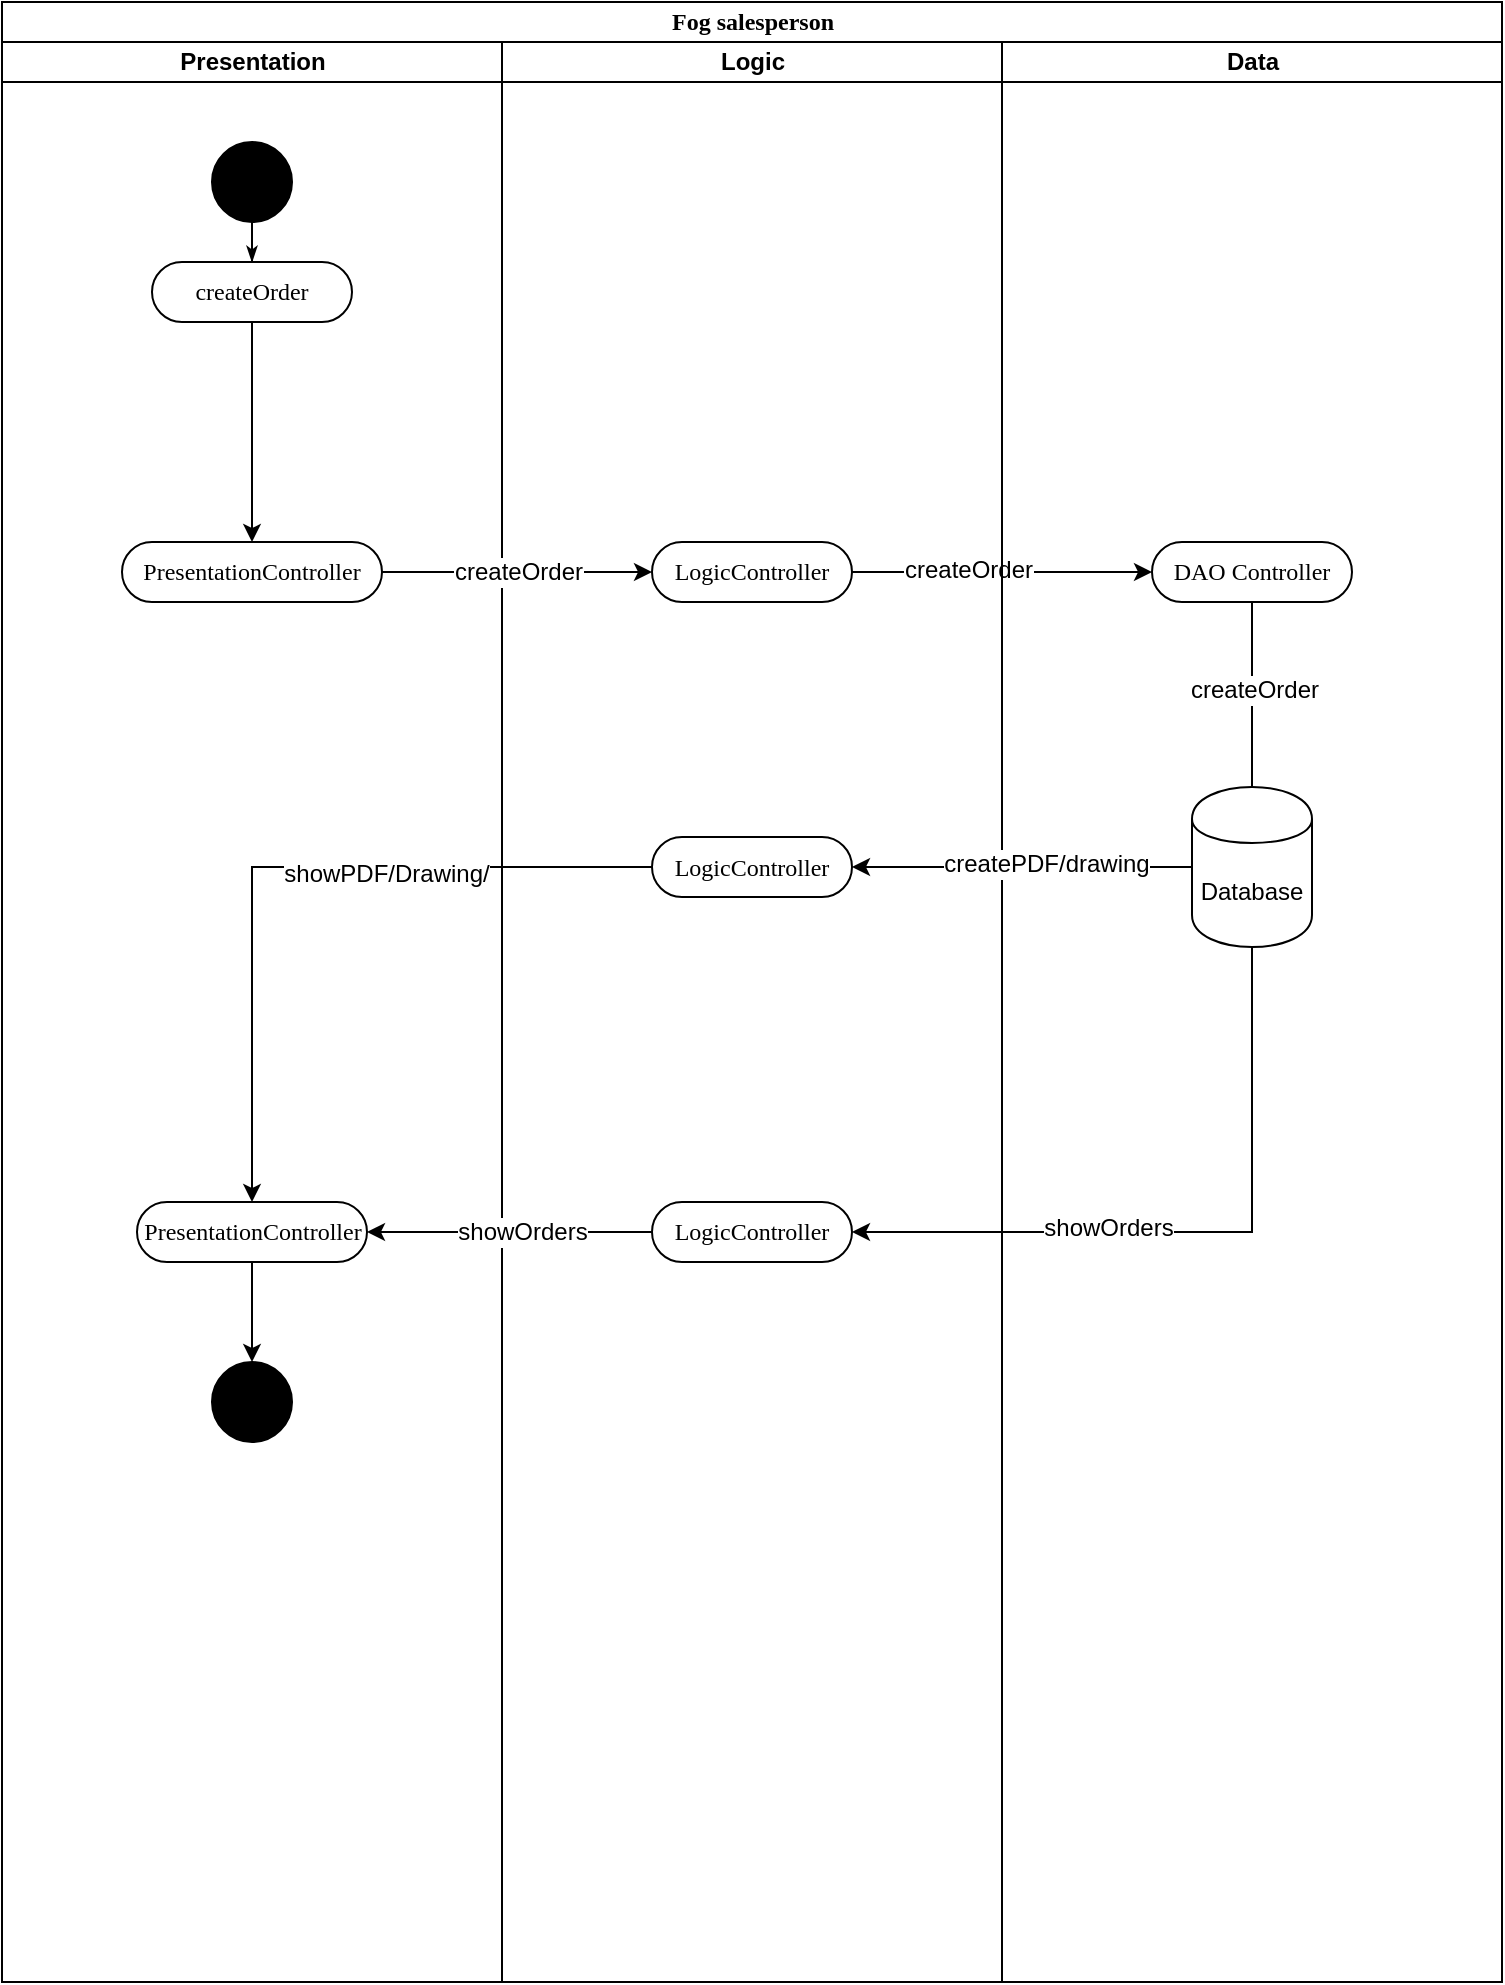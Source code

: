 <mxfile version="10.6.7" type="device"><diagram name="Page-1" id="0783ab3e-0a74-02c8-0abd-f7b4e66b4bec"><mxGraphModel dx="1074" dy="829" grid="1" gridSize="10" guides="1" tooltips="1" connect="1" arrows="1" fold="1" page="1" pageScale="1" pageWidth="850" pageHeight="1100" background="#ffffff" math="0" shadow="0"><root><mxCell id="0"/><mxCell id="1" parent="0"/><mxCell id="1c1d494c118603dd-1" value="Fog salesperson" style="swimlane;html=1;childLayout=stackLayout;startSize=20;rounded=0;shadow=0;comic=0;labelBackgroundColor=none;strokeColor=#000000;strokeWidth=1;fillColor=#ffffff;fontFamily=Verdana;fontSize=12;fontColor=#000000;align=center;" parent="1" vertex="1"><mxGeometry x="40" y="20" width="750" height="990" as="geometry"/></mxCell><mxCell id="1c1d494c118603dd-2" value="Presentation" style="swimlane;html=1;startSize=20;" parent="1c1d494c118603dd-1" vertex="1"><mxGeometry y="20" width="250" height="970" as="geometry"/></mxCell><mxCell id="60571a20871a0731-4" value="" style="ellipse;whiteSpace=wrap;html=1;rounded=0;shadow=0;comic=0;labelBackgroundColor=none;strokeColor=#000000;strokeWidth=1;fillColor=#000000;fontFamily=Verdana;fontSize=12;fontColor=#000000;align=center;" parent="1c1d494c118603dd-2" vertex="1"><mxGeometry x="105" y="50" width="40" height="40" as="geometry"/></mxCell><mxCell id="60571a20871a0731-8" value="createOrder" style="rounded=1;whiteSpace=wrap;html=1;shadow=0;comic=0;labelBackgroundColor=none;strokeColor=#000000;strokeWidth=1;fillColor=#ffffff;fontFamily=Verdana;fontSize=12;fontColor=#000000;align=center;arcSize=50;" parent="1c1d494c118603dd-2" vertex="1"><mxGeometry x="75" y="110" width="100" height="30" as="geometry"/></mxCell><mxCell id="1c1d494c118603dd-27" style="edgeStyle=orthogonalEdgeStyle;rounded=0;html=1;labelBackgroundColor=none;startArrow=none;startFill=0;startSize=5;endArrow=classicThin;endFill=1;endSize=5;jettySize=auto;orthogonalLoop=1;strokeColor=#000000;strokeWidth=1;fontFamily=Verdana;fontSize=12;fontColor=#000000;" parent="1c1d494c118603dd-2" source="60571a20871a0731-4" target="60571a20871a0731-8" edge="1"><mxGeometry relative="1" as="geometry"/></mxCell><mxCell id="1c1d494c118603dd-7" value="PresentationController" style="rounded=1;whiteSpace=wrap;html=1;shadow=0;comic=0;labelBackgroundColor=none;strokeColor=#000000;strokeWidth=1;fillColor=#ffffff;fontFamily=Verdana;fontSize=12;fontColor=#000000;align=center;arcSize=50;" parent="1c1d494c118603dd-2" vertex="1"><mxGeometry x="60" y="250" width="130" height="30" as="geometry"/></mxCell><mxCell id="gzFDbet1V7qeqnqTYmQO-20" value="" style="edgeStyle=orthogonalEdgeStyle;rounded=0;orthogonalLoop=1;jettySize=auto;html=1;" edge="1" parent="1c1d494c118603dd-2" source="60571a20871a0731-8" target="1c1d494c118603dd-7"><mxGeometry relative="1" as="geometry"><mxPoint x="125" y="192" as="targetPoint"/></mxGeometry></mxCell><mxCell id="gzFDbet1V7qeqnqTYmQO-44" value="PresentationController" style="rounded=1;whiteSpace=wrap;html=1;shadow=0;comic=0;labelBackgroundColor=none;strokeColor=#000000;strokeWidth=1;fillColor=#ffffff;fontFamily=Verdana;fontSize=12;fontColor=#000000;align=center;arcSize=50;" vertex="1" parent="1c1d494c118603dd-2"><mxGeometry x="67.5" y="580" width="115" height="30" as="geometry"/></mxCell><mxCell id="1c1d494c118603dd-3" value="Logic" style="swimlane;html=1;startSize=20;" parent="1c1d494c118603dd-1" vertex="1"><mxGeometry x="250" y="20" width="250" height="970" as="geometry"/></mxCell><mxCell id="gzFDbet1V7qeqnqTYmQO-23" value="LogicController" style="rounded=1;whiteSpace=wrap;html=1;shadow=0;comic=0;labelBackgroundColor=none;strokeColor=#000000;strokeWidth=1;fillColor=#ffffff;fontFamily=Verdana;fontSize=12;fontColor=#000000;align=center;arcSize=50;" vertex="1" parent="1c1d494c118603dd-3"><mxGeometry x="75" y="250" width="100" height="30" as="geometry"/></mxCell><mxCell id="gzFDbet1V7qeqnqTYmQO-42" value="LogicController" style="rounded=1;whiteSpace=wrap;html=1;shadow=0;comic=0;labelBackgroundColor=none;strokeColor=#000000;strokeWidth=1;fillColor=#ffffff;fontFamily=Verdana;fontSize=12;fontColor=#000000;align=center;arcSize=50;" vertex="1" parent="1c1d494c118603dd-3"><mxGeometry x="75" y="580" width="100" height="30" as="geometry"/></mxCell><mxCell id="gzFDbet1V7qeqnqTYmQO-34" value="LogicController" style="rounded=1;whiteSpace=wrap;html=1;shadow=0;comic=0;labelBackgroundColor=none;strokeColor=#000000;strokeWidth=1;fillColor=#ffffff;fontFamily=Verdana;fontSize=12;fontColor=#000000;align=center;arcSize=50;" vertex="1" parent="1c1d494c118603dd-3"><mxGeometry x="75" y="397.5" width="100" height="30" as="geometry"/></mxCell><mxCell id="gzFDbet1V7qeqnqTYmQO-24" value="" style="edgeStyle=orthogonalEdgeStyle;rounded=0;orthogonalLoop=1;jettySize=auto;html=1;" edge="1" parent="1c1d494c118603dd-1" source="1c1d494c118603dd-7" target="gzFDbet1V7qeqnqTYmQO-23"><mxGeometry relative="1" as="geometry"/></mxCell><mxCell id="gzFDbet1V7qeqnqTYmQO-50" value="&lt;span&gt;createOrder&lt;/span&gt;" style="text;html=1;resizable=0;points=[];align=center;verticalAlign=middle;labelBackgroundColor=#ffffff;" vertex="1" connectable="0" parent="gzFDbet1V7qeqnqTYmQO-24"><mxGeometry x="0.319" y="-1" relative="1" as="geometry"><mxPoint x="-21.5" y="-1" as="offset"/></mxGeometry></mxCell><mxCell id="gzFDbet1V7qeqnqTYmQO-27" value="" style="edgeStyle=orthogonalEdgeStyle;rounded=0;orthogonalLoop=1;jettySize=auto;html=1;" edge="1" parent="1c1d494c118603dd-1" source="gzFDbet1V7qeqnqTYmQO-23" target="gzFDbet1V7qeqnqTYmQO-26"><mxGeometry relative="1" as="geometry"/></mxCell><mxCell id="gzFDbet1V7qeqnqTYmQO-49" value="&lt;span&gt;createOrder&lt;/span&gt;" style="text;html=1;resizable=0;points=[];align=center;verticalAlign=middle;labelBackgroundColor=#ffffff;" vertex="1" connectable="0" parent="gzFDbet1V7qeqnqTYmQO-27"><mxGeometry x="-0.227" y="1" relative="1" as="geometry"><mxPoint as="offset"/></mxGeometry></mxCell><mxCell id="1c1d494c118603dd-4" value="Data" style="swimlane;html=1;startSize=20;" parent="1c1d494c118603dd-1" vertex="1"><mxGeometry x="500" y="20" width="250" height="970" as="geometry"/></mxCell><mxCell id="gzFDbet1V7qeqnqTYmQO-29" value="" style="edgeStyle=orthogonalEdgeStyle;rounded=0;orthogonalLoop=1;jettySize=auto;html=1;" edge="1" parent="1c1d494c118603dd-4" source="gzFDbet1V7qeqnqTYmQO-26"><mxGeometry relative="1" as="geometry"><mxPoint x="125" y="410" as="targetPoint"/></mxGeometry></mxCell><mxCell id="gzFDbet1V7qeqnqTYmQO-38" value="&lt;span&gt;createOrder&lt;/span&gt;" style="text;html=1;resizable=0;points=[];align=center;verticalAlign=middle;labelBackgroundColor=#ffffff;" vertex="1" connectable="0" parent="gzFDbet1V7qeqnqTYmQO-29"><mxGeometry x="-0.323" y="1" relative="1" as="geometry"><mxPoint as="offset"/></mxGeometry></mxCell><mxCell id="gzFDbet1V7qeqnqTYmQO-26" value="DAO Controller" style="rounded=1;whiteSpace=wrap;html=1;shadow=0;comic=0;labelBackgroundColor=none;strokeColor=#000000;strokeWidth=1;fillColor=#ffffff;fontFamily=Verdana;fontSize=12;fontColor=#000000;align=center;arcSize=50;" vertex="1" parent="1c1d494c118603dd-4"><mxGeometry x="75" y="250" width="100" height="30" as="geometry"/></mxCell><mxCell id="gzFDbet1V7qeqnqTYmQO-30" value="&lt;span&gt;Database&lt;/span&gt;" style="shape=cylinder;whiteSpace=wrap;html=1;boundedLbl=1;backgroundOutline=1;" vertex="1" parent="1c1d494c118603dd-4"><mxGeometry x="95" y="372.5" width="60" height="80" as="geometry"/></mxCell><mxCell id="gzFDbet1V7qeqnqTYmQO-45" value="" style="edgeStyle=orthogonalEdgeStyle;rounded=0;orthogonalLoop=1;jettySize=auto;html=1;" edge="1" parent="1c1d494c118603dd-1" source="gzFDbet1V7qeqnqTYmQO-42" target="gzFDbet1V7qeqnqTYmQO-44"><mxGeometry relative="1" as="geometry"/></mxCell><mxCell id="gzFDbet1V7qeqnqTYmQO-48" value="showOrders" style="text;html=1;resizable=0;points=[];align=center;verticalAlign=middle;labelBackgroundColor=#ffffff;" vertex="1" connectable="0" parent="gzFDbet1V7qeqnqTYmQO-45"><mxGeometry x="-0.256" y="1" relative="1" as="geometry"><mxPoint x="-12" y="-1" as="offset"/></mxGeometry></mxCell><mxCell id="gzFDbet1V7qeqnqTYmQO-33" value="" style="edgeStyle=orthogonalEdgeStyle;rounded=0;orthogonalLoop=1;jettySize=auto;html=1;entryX=1;entryY=0.5;entryDx=0;entryDy=0;" edge="1" parent="1c1d494c118603dd-1" source="gzFDbet1V7qeqnqTYmQO-30" target="gzFDbet1V7qeqnqTYmQO-34"><mxGeometry relative="1" as="geometry"><mxPoint x="625" y="622.5" as="targetPoint"/><Array as="points"><mxPoint x="625" y="433"/></Array></mxGeometry></mxCell><mxCell id="gzFDbet1V7qeqnqTYmQO-52" value="createPDF/drawing" style="text;html=1;resizable=0;points=[];align=center;verticalAlign=middle;labelBackgroundColor=#ffffff;" vertex="1" connectable="0" parent="gzFDbet1V7qeqnqTYmQO-33"><mxGeometry x="-0.141" y="-2" relative="1" as="geometry"><mxPoint as="offset"/></mxGeometry></mxCell><mxCell id="gzFDbet1V7qeqnqTYmQO-35" value="" style="edgeStyle=orthogonalEdgeStyle;rounded=0;orthogonalLoop=1;jettySize=auto;html=1;entryX=0.5;entryY=0;entryDx=0;entryDy=0;" edge="1" parent="1c1d494c118603dd-1" source="gzFDbet1V7qeqnqTYmQO-34" target="gzFDbet1V7qeqnqTYmQO-44"><mxGeometry relative="1" as="geometry"><mxPoint x="420" y="562.5" as="targetPoint"/></mxGeometry></mxCell><mxCell id="gzFDbet1V7qeqnqTYmQO-55" value="showPDF/Drawing/" style="text;html=1;resizable=0;points=[];align=center;verticalAlign=middle;labelBackgroundColor=#ffffff;" vertex="1" connectable="0" parent="gzFDbet1V7qeqnqTYmQO-35"><mxGeometry x="-0.275" y="3" relative="1" as="geometry"><mxPoint as="offset"/></mxGeometry></mxCell><mxCell id="gzFDbet1V7qeqnqTYmQO-54" value="" style="edgeStyle=orthogonalEdgeStyle;rounded=0;orthogonalLoop=1;jettySize=auto;html=1;entryX=1;entryY=0.5;entryDx=0;entryDy=0;" edge="1" parent="1c1d494c118603dd-1" source="gzFDbet1V7qeqnqTYmQO-30" target="gzFDbet1V7qeqnqTYmQO-42"><mxGeometry relative="1" as="geometry"><mxPoint x="610" y="630" as="targetPoint"/><Array as="points"><mxPoint x="625" y="615"/></Array></mxGeometry></mxCell><mxCell id="gzFDbet1V7qeqnqTYmQO-56" value="showOrders" style="text;html=1;resizable=0;points=[];align=center;verticalAlign=middle;labelBackgroundColor=#ffffff;" vertex="1" connectable="0" parent="gzFDbet1V7qeqnqTYmQO-54"><mxGeometry x="0.258" y="-2" relative="1" as="geometry"><mxPoint x="1" as="offset"/></mxGeometry></mxCell><mxCell id="gzFDbet1V7qeqnqTYmQO-46" value="" style="ellipse;whiteSpace=wrap;html=1;rounded=0;shadow=0;comic=0;labelBackgroundColor=none;strokeColor=#000000;strokeWidth=1;fillColor=#000000;fontFamily=Verdana;fontSize=12;fontColor=#000000;align=center;" vertex="1" parent="1"><mxGeometry x="145" y="700" width="40" height="40" as="geometry"/></mxCell><mxCell id="gzFDbet1V7qeqnqTYmQO-47" value="" style="edgeStyle=orthogonalEdgeStyle;rounded=0;orthogonalLoop=1;jettySize=auto;html=1;" edge="1" parent="1" source="gzFDbet1V7qeqnqTYmQO-44" target="gzFDbet1V7qeqnqTYmQO-46"><mxGeometry relative="1" as="geometry"/></mxCell></root></mxGraphModel></diagram></mxfile>